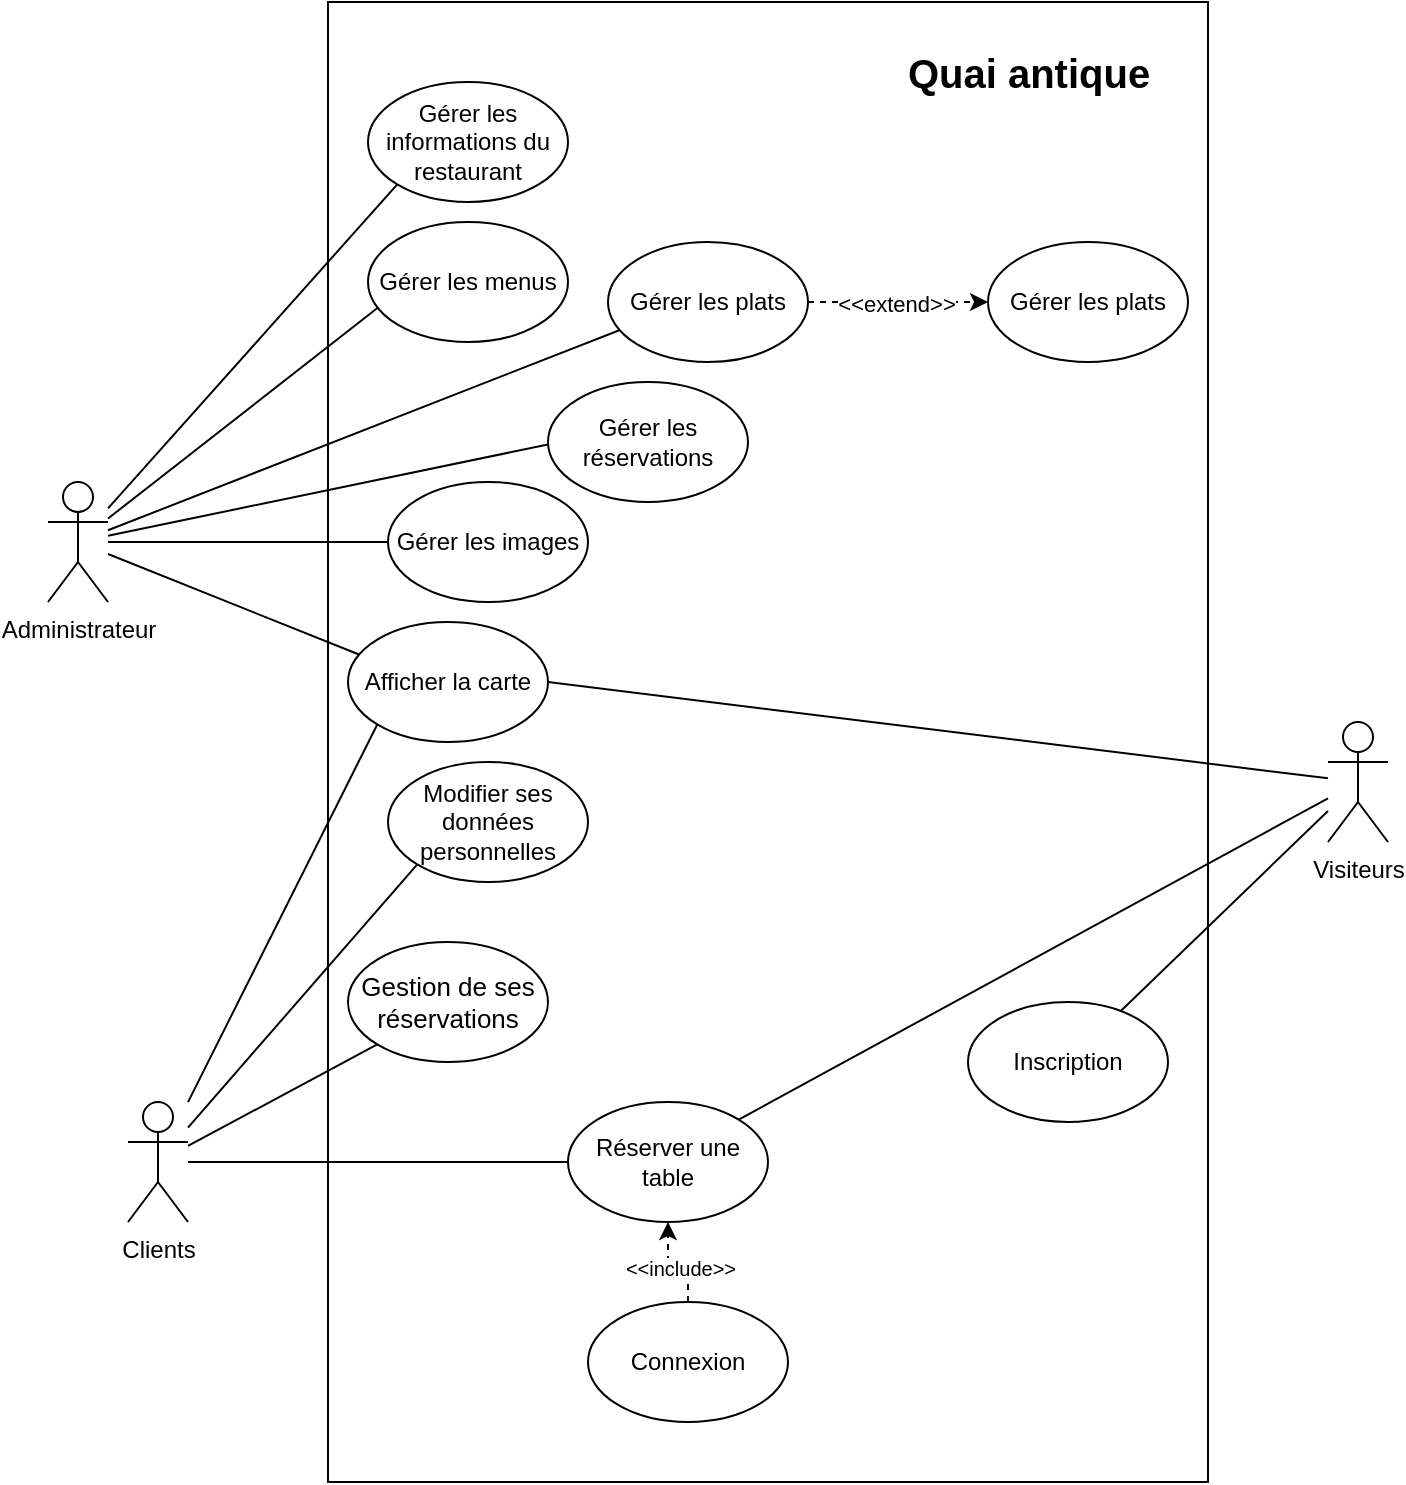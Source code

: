<mxfile version="27.1.6">
  <diagram name="Page-1" id="9ogXYmJ0NX8_20f_0i38">
    <mxGraphModel dx="1375" dy="1920" grid="1" gridSize="10" guides="1" tooltips="1" connect="1" arrows="1" fold="1" page="1" pageScale="1" pageWidth="827" pageHeight="1169" math="0" shadow="0">
      <root>
        <mxCell id="0" />
        <mxCell id="1" parent="0" />
        <mxCell id="Xps_S79tUpGcCryAK6wD-1" value="" style="rounded=0;whiteSpace=wrap;html=1;" parent="1" vertex="1">
          <mxGeometry x="220" y="-80" width="440" height="740" as="geometry" />
        </mxCell>
        <mxCell id="Xps_S79tUpGcCryAK6wD-2" value="Quai antique" style="text;html=1;fontSize=20;fontStyle=1;verticalAlign=middle;align=center;fontColor=light-dark(#000000,#FFFFFF);" parent="1" vertex="1">
          <mxGeometry x="520" y="-70" width="100" height="50" as="geometry" />
        </mxCell>
        <mxCell id="ZktZ5bHbsv_R6d8ZuHNL-2" style="rounded=0;orthogonalLoop=1;jettySize=auto;html=1;entryX=0.055;entryY=0.271;entryDx=0;entryDy=0;endArrow=none;startFill=0;entryPerimeter=0;" edge="1" parent="1" source="Xps_S79tUpGcCryAK6wD-4" target="ZktZ5bHbsv_R6d8ZuHNL-1">
          <mxGeometry relative="1" as="geometry" />
        </mxCell>
        <mxCell id="ZktZ5bHbsv_R6d8ZuHNL-13" style="rounded=0;orthogonalLoop=1;jettySize=auto;html=1;entryX=0.06;entryY=0.7;entryDx=0;entryDy=0;endArrow=none;startFill=0;entryPerimeter=0;" edge="1" parent="1" source="Xps_S79tUpGcCryAK6wD-4" target="ZktZ5bHbsv_R6d8ZuHNL-10">
          <mxGeometry relative="1" as="geometry" />
        </mxCell>
        <mxCell id="ZktZ5bHbsv_R6d8ZuHNL-14" style="rounded=0;orthogonalLoop=1;jettySize=auto;html=1;entryX=0.06;entryY=0.733;entryDx=0;entryDy=0;endArrow=none;startFill=0;entryPerimeter=0;" edge="1" parent="1" source="Xps_S79tUpGcCryAK6wD-4" target="ZktZ5bHbsv_R6d8ZuHNL-11">
          <mxGeometry relative="1" as="geometry" />
        </mxCell>
        <mxCell id="ZktZ5bHbsv_R6d8ZuHNL-15" style="rounded=0;orthogonalLoop=1;jettySize=auto;html=1;endArrow=none;startFill=0;" edge="1" parent="1" source="Xps_S79tUpGcCryAK6wD-4" target="ZktZ5bHbsv_R6d8ZuHNL-12">
          <mxGeometry relative="1" as="geometry" />
        </mxCell>
        <mxCell id="ZktZ5bHbsv_R6d8ZuHNL-17" style="rounded=0;orthogonalLoop=1;jettySize=auto;html=1;entryX=0.06;entryY=0.5;entryDx=0;entryDy=0;endArrow=none;startFill=0;entryPerimeter=0;" edge="1" parent="1" source="Xps_S79tUpGcCryAK6wD-4" target="ZktZ5bHbsv_R6d8ZuHNL-16">
          <mxGeometry relative="1" as="geometry" />
        </mxCell>
        <mxCell id="Xps_S79tUpGcCryAK6wD-4" value="&lt;div&gt;Administrateur&lt;/div&gt;" style="shape=umlActor;verticalLabelPosition=bottom;verticalAlign=top;html=1;outlineConnect=0;" parent="1" vertex="1">
          <mxGeometry x="80" y="160" width="30" height="60" as="geometry" />
        </mxCell>
        <mxCell id="Xps_S79tUpGcCryAK6wD-13" style="rounded=0;orthogonalLoop=1;jettySize=auto;html=1;endArrow=none;startFill=0;entryX=0;entryY=0.5;entryDx=0;entryDy=0;" parent="1" source="Xps_S79tUpGcCryAK6wD-5" target="Xps_S79tUpGcCryAK6wD-12" edge="1">
          <mxGeometry relative="1" as="geometry">
            <mxPoint x="330" y="500" as="targetPoint" />
          </mxGeometry>
        </mxCell>
        <mxCell id="Xps_S79tUpGcCryAK6wD-5" value="&lt;div&gt;Clients&lt;/div&gt;" style="shape=umlActor;verticalLabelPosition=bottom;verticalAlign=top;html=1;outlineConnect=0;" parent="1" vertex="1">
          <mxGeometry x="120" y="470" width="30" height="60" as="geometry" />
        </mxCell>
        <mxCell id="Xps_S79tUpGcCryAK6wD-14" style="rounded=0;orthogonalLoop=1;jettySize=auto;html=1;entryX=1;entryY=0;entryDx=0;entryDy=0;endArrow=none;startFill=0;" parent="1" source="Xps_S79tUpGcCryAK6wD-6" target="Xps_S79tUpGcCryAK6wD-12" edge="1">
          <mxGeometry relative="1" as="geometry" />
        </mxCell>
        <mxCell id="Xps_S79tUpGcCryAK6wD-6" value="Visiteurs" style="shape=umlActor;verticalLabelPosition=bottom;verticalAlign=top;html=1;outlineConnect=0;" parent="1" vertex="1">
          <mxGeometry x="720" y="280" width="30" height="60" as="geometry" />
        </mxCell>
        <mxCell id="Xps_S79tUpGcCryAK6wD-8" value="Inscription" style="ellipse;whiteSpace=wrap;html=1;fontSize=12;" parent="1" vertex="1">
          <mxGeometry x="540" y="420" width="100" height="60" as="geometry" />
        </mxCell>
        <mxCell id="Xps_S79tUpGcCryAK6wD-9" style="rounded=0;orthogonalLoop=1;jettySize=auto;html=1;endArrow=none;startFill=0;" parent="1" source="Xps_S79tUpGcCryAK6wD-6" target="Xps_S79tUpGcCryAK6wD-8" edge="1">
          <mxGeometry relative="1" as="geometry">
            <mxPoint x="541" y="315" as="targetPoint" />
          </mxGeometry>
        </mxCell>
        <mxCell id="Xps_S79tUpGcCryAK6wD-12" value="Réserver une table" style="ellipse;whiteSpace=wrap;html=1;fontSize=12;" parent="1" vertex="1">
          <mxGeometry x="340" y="470" width="100" height="60" as="geometry" />
        </mxCell>
        <mxCell id="Xps_S79tUpGcCryAK6wD-17" style="edgeStyle=orthogonalEdgeStyle;rounded=0;orthogonalLoop=1;jettySize=auto;html=1;entryX=0.5;entryY=1;entryDx=0;entryDy=0;dashed=1;" parent="1" source="Xps_S79tUpGcCryAK6wD-15" target="Xps_S79tUpGcCryAK6wD-12" edge="1">
          <mxGeometry relative="1" as="geometry">
            <Array as="points" />
          </mxGeometry>
        </mxCell>
        <mxCell id="Xps_S79tUpGcCryAK6wD-18" value="&amp;lt;&amp;lt;include&amp;gt;&amp;gt;" style="edgeLabel;html=1;align=center;verticalAlign=middle;resizable=0;points=[];fontSize=10;" parent="Xps_S79tUpGcCryAK6wD-17" vertex="1" connectable="0">
          <mxGeometry x="-0.04" y="3" relative="1" as="geometry">
            <mxPoint as="offset" />
          </mxGeometry>
        </mxCell>
        <mxCell id="Xps_S79tUpGcCryAK6wD-15" value="Connexion" style="ellipse;whiteSpace=wrap;html=1;fontSize=12;" parent="1" vertex="1">
          <mxGeometry x="350" y="570" width="100" height="60" as="geometry" />
        </mxCell>
        <mxCell id="ZktZ5bHbsv_R6d8ZuHNL-1" value="Afficher la carte" style="ellipse;whiteSpace=wrap;html=1;fontSize=12;" vertex="1" parent="1">
          <mxGeometry x="230" y="230" width="100" height="60" as="geometry" />
        </mxCell>
        <mxCell id="ZktZ5bHbsv_R6d8ZuHNL-3" style="rounded=0;orthogonalLoop=1;jettySize=auto;html=1;entryX=0;entryY=1;entryDx=0;entryDy=0;endArrow=none;startFill=0;" edge="1" parent="1" source="Xps_S79tUpGcCryAK6wD-5" target="ZktZ5bHbsv_R6d8ZuHNL-1">
          <mxGeometry relative="1" as="geometry" />
        </mxCell>
        <mxCell id="ZktZ5bHbsv_R6d8ZuHNL-4" style="rounded=0;orthogonalLoop=1;jettySize=auto;html=1;entryX=1;entryY=0.5;entryDx=0;entryDy=0;endArrow=none;startFill=0;" edge="1" parent="1" source="Xps_S79tUpGcCryAK6wD-6" target="ZktZ5bHbsv_R6d8ZuHNL-1">
          <mxGeometry relative="1" as="geometry" />
        </mxCell>
        <mxCell id="ZktZ5bHbsv_R6d8ZuHNL-6" value="Gestion de ses réservations" style="ellipse;whiteSpace=wrap;html=1;fontSize=13;" vertex="1" parent="1">
          <mxGeometry x="230" y="390" width="100" height="60" as="geometry" />
        </mxCell>
        <mxCell id="ZktZ5bHbsv_R6d8ZuHNL-7" style="rounded=0;orthogonalLoop=1;jettySize=auto;html=1;entryX=0;entryY=1;entryDx=0;entryDy=0;endArrow=none;startFill=0;" edge="1" parent="1" source="Xps_S79tUpGcCryAK6wD-5" target="ZktZ5bHbsv_R6d8ZuHNL-6">
          <mxGeometry relative="1" as="geometry" />
        </mxCell>
        <mxCell id="ZktZ5bHbsv_R6d8ZuHNL-8" value="Modifier ses données personnelles" style="ellipse;whiteSpace=wrap;html=1;fontSize=12;" vertex="1" parent="1">
          <mxGeometry x="250" y="300" width="100" height="60" as="geometry" />
        </mxCell>
        <mxCell id="ZktZ5bHbsv_R6d8ZuHNL-9" style="rounded=0;orthogonalLoop=1;jettySize=auto;html=1;entryX=0;entryY=1;entryDx=0;entryDy=0;endArrow=none;startFill=0;" edge="1" parent="1" source="Xps_S79tUpGcCryAK6wD-5" target="ZktZ5bHbsv_R6d8ZuHNL-8">
          <mxGeometry relative="1" as="geometry" />
        </mxCell>
        <mxCell id="ZktZ5bHbsv_R6d8ZuHNL-10" value="Gérer les menus" style="ellipse;whiteSpace=wrap;html=1;" vertex="1" parent="1">
          <mxGeometry x="240" y="30" width="100" height="60" as="geometry" />
        </mxCell>
        <mxCell id="ZktZ5bHbsv_R6d8ZuHNL-21" style="edgeStyle=orthogonalEdgeStyle;rounded=0;orthogonalLoop=1;jettySize=auto;html=1;entryX=0;entryY=0.5;entryDx=0;entryDy=0;dashed=1;" edge="1" parent="1" source="ZktZ5bHbsv_R6d8ZuHNL-11" target="ZktZ5bHbsv_R6d8ZuHNL-20">
          <mxGeometry relative="1" as="geometry" />
        </mxCell>
        <mxCell id="ZktZ5bHbsv_R6d8ZuHNL-22" value="&amp;lt;&amp;lt;extend&amp;gt;&amp;gt;" style="edgeLabel;html=1;align=center;verticalAlign=middle;resizable=0;points=[];" vertex="1" connectable="0" parent="ZktZ5bHbsv_R6d8ZuHNL-21">
          <mxGeometry x="-0.033" y="-1" relative="1" as="geometry">
            <mxPoint as="offset" />
          </mxGeometry>
        </mxCell>
        <mxCell id="ZktZ5bHbsv_R6d8ZuHNL-11" value="Gérer les plats" style="ellipse;whiteSpace=wrap;html=1;" vertex="1" parent="1">
          <mxGeometry x="360" y="40" width="100" height="60" as="geometry" />
        </mxCell>
        <mxCell id="ZktZ5bHbsv_R6d8ZuHNL-12" value="Gérer les images" style="ellipse;whiteSpace=wrap;html=1;" vertex="1" parent="1">
          <mxGeometry x="250" y="160" width="100" height="60" as="geometry" />
        </mxCell>
        <mxCell id="ZktZ5bHbsv_R6d8ZuHNL-16" value="Gérer les réservations" style="ellipse;whiteSpace=wrap;html=1;" vertex="1" parent="1">
          <mxGeometry x="330" y="110" width="100" height="60" as="geometry" />
        </mxCell>
        <mxCell id="ZktZ5bHbsv_R6d8ZuHNL-18" value="Gérer les informations du restaurant" style="ellipse;whiteSpace=wrap;html=1;" vertex="1" parent="1">
          <mxGeometry x="240" y="-40" width="100" height="60" as="geometry" />
        </mxCell>
        <mxCell id="ZktZ5bHbsv_R6d8ZuHNL-19" style="rounded=0;orthogonalLoop=1;jettySize=auto;html=1;entryX=0;entryY=1;entryDx=0;entryDy=0;endArrow=none;startFill=0;" edge="1" parent="1" source="Xps_S79tUpGcCryAK6wD-4" target="ZktZ5bHbsv_R6d8ZuHNL-18">
          <mxGeometry relative="1" as="geometry" />
        </mxCell>
        <mxCell id="ZktZ5bHbsv_R6d8ZuHNL-20" value="Gérer les plats" style="ellipse;whiteSpace=wrap;html=1;" vertex="1" parent="1">
          <mxGeometry x="550" y="40" width="100" height="60" as="geometry" />
        </mxCell>
      </root>
    </mxGraphModel>
  </diagram>
</mxfile>
